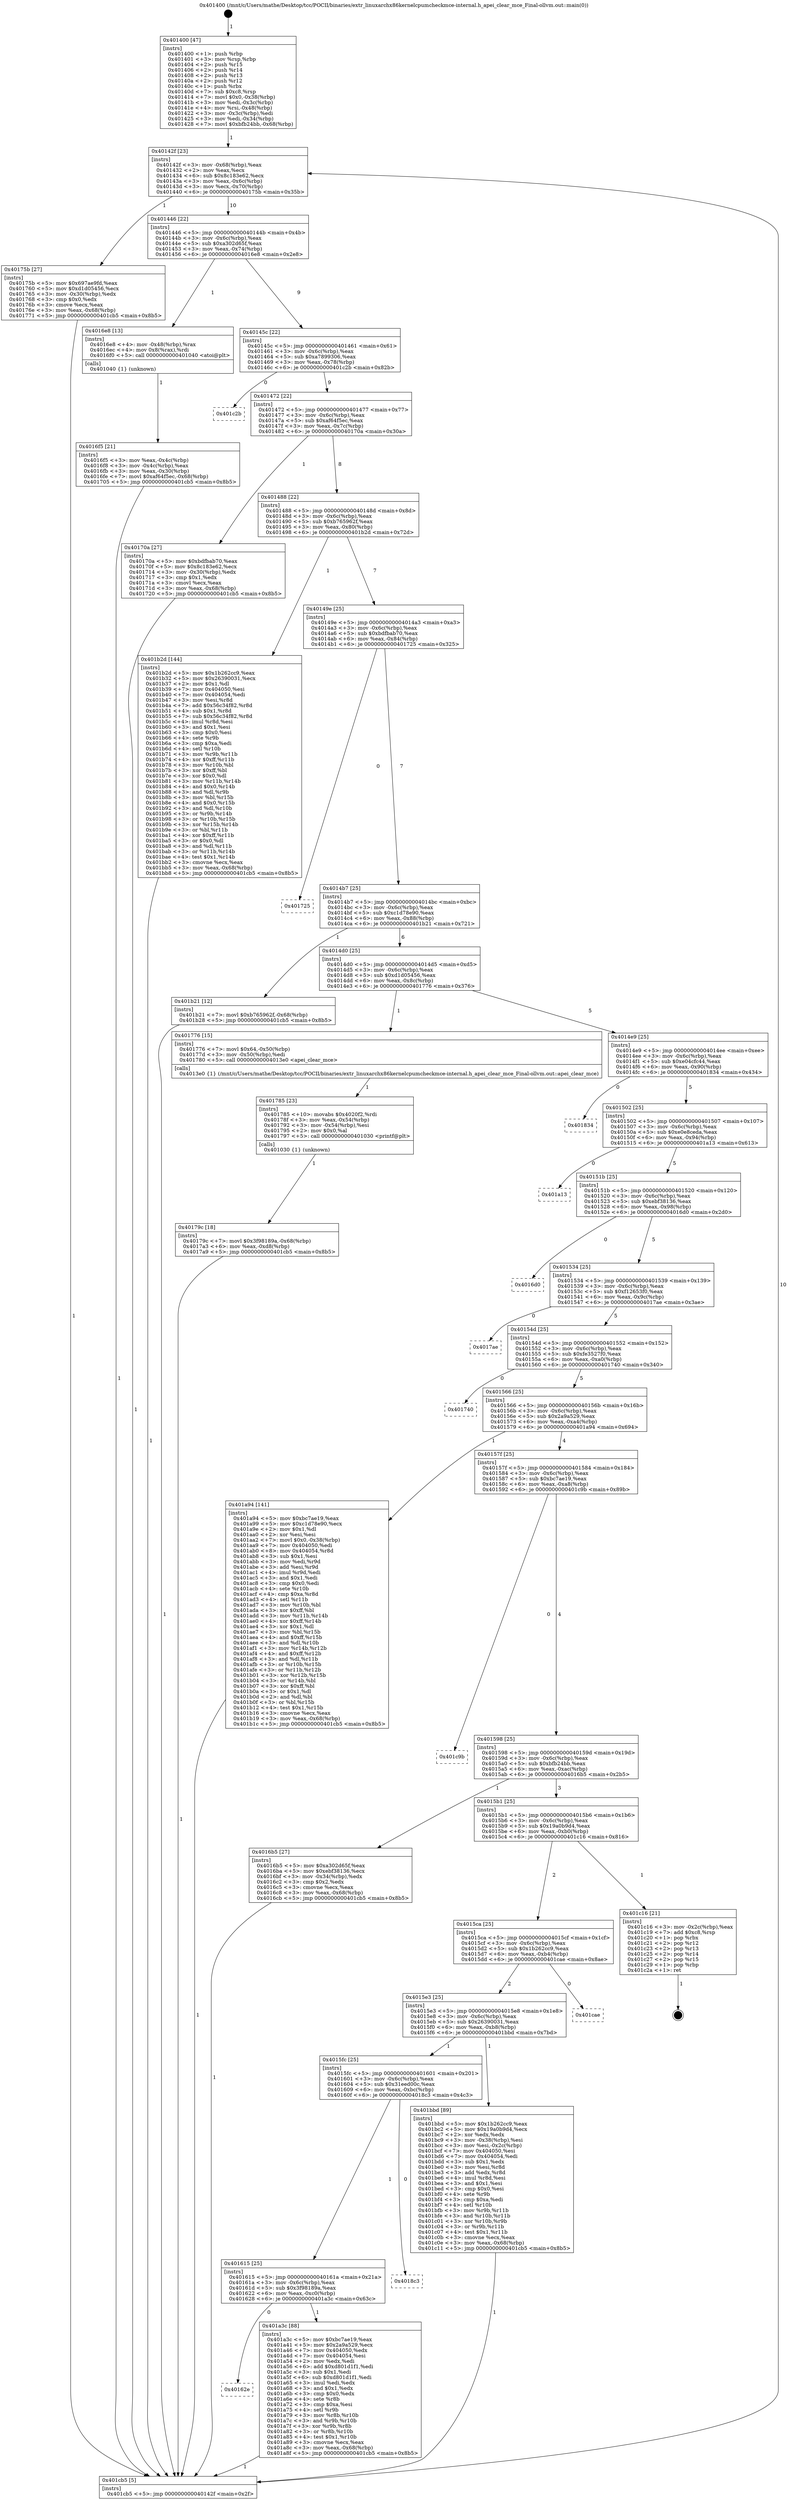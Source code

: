 digraph "0x401400" {
  label = "0x401400 (/mnt/c/Users/mathe/Desktop/tcc/POCII/binaries/extr_linuxarchx86kernelcpumcheckmce-internal.h_apei_clear_mce_Final-ollvm.out::main(0))"
  labelloc = "t"
  node[shape=record]

  Entry [label="",width=0.3,height=0.3,shape=circle,fillcolor=black,style=filled]
  "0x40142f" [label="{
     0x40142f [23]\l
     | [instrs]\l
     &nbsp;&nbsp;0x40142f \<+3\>: mov -0x68(%rbp),%eax\l
     &nbsp;&nbsp;0x401432 \<+2\>: mov %eax,%ecx\l
     &nbsp;&nbsp;0x401434 \<+6\>: sub $0x8c183e62,%ecx\l
     &nbsp;&nbsp;0x40143a \<+3\>: mov %eax,-0x6c(%rbp)\l
     &nbsp;&nbsp;0x40143d \<+3\>: mov %ecx,-0x70(%rbp)\l
     &nbsp;&nbsp;0x401440 \<+6\>: je 000000000040175b \<main+0x35b\>\l
  }"]
  "0x40175b" [label="{
     0x40175b [27]\l
     | [instrs]\l
     &nbsp;&nbsp;0x40175b \<+5\>: mov $0x697ae9fd,%eax\l
     &nbsp;&nbsp;0x401760 \<+5\>: mov $0xd1d05456,%ecx\l
     &nbsp;&nbsp;0x401765 \<+3\>: mov -0x30(%rbp),%edx\l
     &nbsp;&nbsp;0x401768 \<+3\>: cmp $0x0,%edx\l
     &nbsp;&nbsp;0x40176b \<+3\>: cmove %ecx,%eax\l
     &nbsp;&nbsp;0x40176e \<+3\>: mov %eax,-0x68(%rbp)\l
     &nbsp;&nbsp;0x401771 \<+5\>: jmp 0000000000401cb5 \<main+0x8b5\>\l
  }"]
  "0x401446" [label="{
     0x401446 [22]\l
     | [instrs]\l
     &nbsp;&nbsp;0x401446 \<+5\>: jmp 000000000040144b \<main+0x4b\>\l
     &nbsp;&nbsp;0x40144b \<+3\>: mov -0x6c(%rbp),%eax\l
     &nbsp;&nbsp;0x40144e \<+5\>: sub $0xa302d65f,%eax\l
     &nbsp;&nbsp;0x401453 \<+3\>: mov %eax,-0x74(%rbp)\l
     &nbsp;&nbsp;0x401456 \<+6\>: je 00000000004016e8 \<main+0x2e8\>\l
  }"]
  Exit [label="",width=0.3,height=0.3,shape=circle,fillcolor=black,style=filled,peripheries=2]
  "0x4016e8" [label="{
     0x4016e8 [13]\l
     | [instrs]\l
     &nbsp;&nbsp;0x4016e8 \<+4\>: mov -0x48(%rbp),%rax\l
     &nbsp;&nbsp;0x4016ec \<+4\>: mov 0x8(%rax),%rdi\l
     &nbsp;&nbsp;0x4016f0 \<+5\>: call 0000000000401040 \<atoi@plt\>\l
     | [calls]\l
     &nbsp;&nbsp;0x401040 \{1\} (unknown)\l
  }"]
  "0x40145c" [label="{
     0x40145c [22]\l
     | [instrs]\l
     &nbsp;&nbsp;0x40145c \<+5\>: jmp 0000000000401461 \<main+0x61\>\l
     &nbsp;&nbsp;0x401461 \<+3\>: mov -0x6c(%rbp),%eax\l
     &nbsp;&nbsp;0x401464 \<+5\>: sub $0xa7899306,%eax\l
     &nbsp;&nbsp;0x401469 \<+3\>: mov %eax,-0x78(%rbp)\l
     &nbsp;&nbsp;0x40146c \<+6\>: je 0000000000401c2b \<main+0x82b\>\l
  }"]
  "0x40162e" [label="{
     0x40162e\l
  }", style=dashed]
  "0x401c2b" [label="{
     0x401c2b\l
  }", style=dashed]
  "0x401472" [label="{
     0x401472 [22]\l
     | [instrs]\l
     &nbsp;&nbsp;0x401472 \<+5\>: jmp 0000000000401477 \<main+0x77\>\l
     &nbsp;&nbsp;0x401477 \<+3\>: mov -0x6c(%rbp),%eax\l
     &nbsp;&nbsp;0x40147a \<+5\>: sub $0xaf64f5ec,%eax\l
     &nbsp;&nbsp;0x40147f \<+3\>: mov %eax,-0x7c(%rbp)\l
     &nbsp;&nbsp;0x401482 \<+6\>: je 000000000040170a \<main+0x30a\>\l
  }"]
  "0x401a3c" [label="{
     0x401a3c [88]\l
     | [instrs]\l
     &nbsp;&nbsp;0x401a3c \<+5\>: mov $0xbc7ae19,%eax\l
     &nbsp;&nbsp;0x401a41 \<+5\>: mov $0x2a9a529,%ecx\l
     &nbsp;&nbsp;0x401a46 \<+7\>: mov 0x404050,%edx\l
     &nbsp;&nbsp;0x401a4d \<+7\>: mov 0x404054,%esi\l
     &nbsp;&nbsp;0x401a54 \<+2\>: mov %edx,%edi\l
     &nbsp;&nbsp;0x401a56 \<+6\>: add $0xd801d1f1,%edi\l
     &nbsp;&nbsp;0x401a5c \<+3\>: sub $0x1,%edi\l
     &nbsp;&nbsp;0x401a5f \<+6\>: sub $0xd801d1f1,%edi\l
     &nbsp;&nbsp;0x401a65 \<+3\>: imul %edi,%edx\l
     &nbsp;&nbsp;0x401a68 \<+3\>: and $0x1,%edx\l
     &nbsp;&nbsp;0x401a6b \<+3\>: cmp $0x0,%edx\l
     &nbsp;&nbsp;0x401a6e \<+4\>: sete %r8b\l
     &nbsp;&nbsp;0x401a72 \<+3\>: cmp $0xa,%esi\l
     &nbsp;&nbsp;0x401a75 \<+4\>: setl %r9b\l
     &nbsp;&nbsp;0x401a79 \<+3\>: mov %r8b,%r10b\l
     &nbsp;&nbsp;0x401a7c \<+3\>: and %r9b,%r10b\l
     &nbsp;&nbsp;0x401a7f \<+3\>: xor %r9b,%r8b\l
     &nbsp;&nbsp;0x401a82 \<+3\>: or %r8b,%r10b\l
     &nbsp;&nbsp;0x401a85 \<+4\>: test $0x1,%r10b\l
     &nbsp;&nbsp;0x401a89 \<+3\>: cmovne %ecx,%eax\l
     &nbsp;&nbsp;0x401a8c \<+3\>: mov %eax,-0x68(%rbp)\l
     &nbsp;&nbsp;0x401a8f \<+5\>: jmp 0000000000401cb5 \<main+0x8b5\>\l
  }"]
  "0x40170a" [label="{
     0x40170a [27]\l
     | [instrs]\l
     &nbsp;&nbsp;0x40170a \<+5\>: mov $0xbdfbab70,%eax\l
     &nbsp;&nbsp;0x40170f \<+5\>: mov $0x8c183e62,%ecx\l
     &nbsp;&nbsp;0x401714 \<+3\>: mov -0x30(%rbp),%edx\l
     &nbsp;&nbsp;0x401717 \<+3\>: cmp $0x1,%edx\l
     &nbsp;&nbsp;0x40171a \<+3\>: cmovl %ecx,%eax\l
     &nbsp;&nbsp;0x40171d \<+3\>: mov %eax,-0x68(%rbp)\l
     &nbsp;&nbsp;0x401720 \<+5\>: jmp 0000000000401cb5 \<main+0x8b5\>\l
  }"]
  "0x401488" [label="{
     0x401488 [22]\l
     | [instrs]\l
     &nbsp;&nbsp;0x401488 \<+5\>: jmp 000000000040148d \<main+0x8d\>\l
     &nbsp;&nbsp;0x40148d \<+3\>: mov -0x6c(%rbp),%eax\l
     &nbsp;&nbsp;0x401490 \<+5\>: sub $0xb765962f,%eax\l
     &nbsp;&nbsp;0x401495 \<+3\>: mov %eax,-0x80(%rbp)\l
     &nbsp;&nbsp;0x401498 \<+6\>: je 0000000000401b2d \<main+0x72d\>\l
  }"]
  "0x401615" [label="{
     0x401615 [25]\l
     | [instrs]\l
     &nbsp;&nbsp;0x401615 \<+5\>: jmp 000000000040161a \<main+0x21a\>\l
     &nbsp;&nbsp;0x40161a \<+3\>: mov -0x6c(%rbp),%eax\l
     &nbsp;&nbsp;0x40161d \<+5\>: sub $0x3f98189a,%eax\l
     &nbsp;&nbsp;0x401622 \<+6\>: mov %eax,-0xc0(%rbp)\l
     &nbsp;&nbsp;0x401628 \<+6\>: je 0000000000401a3c \<main+0x63c\>\l
  }"]
  "0x401b2d" [label="{
     0x401b2d [144]\l
     | [instrs]\l
     &nbsp;&nbsp;0x401b2d \<+5\>: mov $0x1b262cc9,%eax\l
     &nbsp;&nbsp;0x401b32 \<+5\>: mov $0x26390031,%ecx\l
     &nbsp;&nbsp;0x401b37 \<+2\>: mov $0x1,%dl\l
     &nbsp;&nbsp;0x401b39 \<+7\>: mov 0x404050,%esi\l
     &nbsp;&nbsp;0x401b40 \<+7\>: mov 0x404054,%edi\l
     &nbsp;&nbsp;0x401b47 \<+3\>: mov %esi,%r8d\l
     &nbsp;&nbsp;0x401b4a \<+7\>: add $0x56c34f82,%r8d\l
     &nbsp;&nbsp;0x401b51 \<+4\>: sub $0x1,%r8d\l
     &nbsp;&nbsp;0x401b55 \<+7\>: sub $0x56c34f82,%r8d\l
     &nbsp;&nbsp;0x401b5c \<+4\>: imul %r8d,%esi\l
     &nbsp;&nbsp;0x401b60 \<+3\>: and $0x1,%esi\l
     &nbsp;&nbsp;0x401b63 \<+3\>: cmp $0x0,%esi\l
     &nbsp;&nbsp;0x401b66 \<+4\>: sete %r9b\l
     &nbsp;&nbsp;0x401b6a \<+3\>: cmp $0xa,%edi\l
     &nbsp;&nbsp;0x401b6d \<+4\>: setl %r10b\l
     &nbsp;&nbsp;0x401b71 \<+3\>: mov %r9b,%r11b\l
     &nbsp;&nbsp;0x401b74 \<+4\>: xor $0xff,%r11b\l
     &nbsp;&nbsp;0x401b78 \<+3\>: mov %r10b,%bl\l
     &nbsp;&nbsp;0x401b7b \<+3\>: xor $0xff,%bl\l
     &nbsp;&nbsp;0x401b7e \<+3\>: xor $0x0,%dl\l
     &nbsp;&nbsp;0x401b81 \<+3\>: mov %r11b,%r14b\l
     &nbsp;&nbsp;0x401b84 \<+4\>: and $0x0,%r14b\l
     &nbsp;&nbsp;0x401b88 \<+3\>: and %dl,%r9b\l
     &nbsp;&nbsp;0x401b8b \<+3\>: mov %bl,%r15b\l
     &nbsp;&nbsp;0x401b8e \<+4\>: and $0x0,%r15b\l
     &nbsp;&nbsp;0x401b92 \<+3\>: and %dl,%r10b\l
     &nbsp;&nbsp;0x401b95 \<+3\>: or %r9b,%r14b\l
     &nbsp;&nbsp;0x401b98 \<+3\>: or %r10b,%r15b\l
     &nbsp;&nbsp;0x401b9b \<+3\>: xor %r15b,%r14b\l
     &nbsp;&nbsp;0x401b9e \<+3\>: or %bl,%r11b\l
     &nbsp;&nbsp;0x401ba1 \<+4\>: xor $0xff,%r11b\l
     &nbsp;&nbsp;0x401ba5 \<+3\>: or $0x0,%dl\l
     &nbsp;&nbsp;0x401ba8 \<+3\>: and %dl,%r11b\l
     &nbsp;&nbsp;0x401bab \<+3\>: or %r11b,%r14b\l
     &nbsp;&nbsp;0x401bae \<+4\>: test $0x1,%r14b\l
     &nbsp;&nbsp;0x401bb2 \<+3\>: cmovne %ecx,%eax\l
     &nbsp;&nbsp;0x401bb5 \<+3\>: mov %eax,-0x68(%rbp)\l
     &nbsp;&nbsp;0x401bb8 \<+5\>: jmp 0000000000401cb5 \<main+0x8b5\>\l
  }"]
  "0x40149e" [label="{
     0x40149e [25]\l
     | [instrs]\l
     &nbsp;&nbsp;0x40149e \<+5\>: jmp 00000000004014a3 \<main+0xa3\>\l
     &nbsp;&nbsp;0x4014a3 \<+3\>: mov -0x6c(%rbp),%eax\l
     &nbsp;&nbsp;0x4014a6 \<+5\>: sub $0xbdfbab70,%eax\l
     &nbsp;&nbsp;0x4014ab \<+6\>: mov %eax,-0x84(%rbp)\l
     &nbsp;&nbsp;0x4014b1 \<+6\>: je 0000000000401725 \<main+0x325\>\l
  }"]
  "0x4018c3" [label="{
     0x4018c3\l
  }", style=dashed]
  "0x401725" [label="{
     0x401725\l
  }", style=dashed]
  "0x4014b7" [label="{
     0x4014b7 [25]\l
     | [instrs]\l
     &nbsp;&nbsp;0x4014b7 \<+5\>: jmp 00000000004014bc \<main+0xbc\>\l
     &nbsp;&nbsp;0x4014bc \<+3\>: mov -0x6c(%rbp),%eax\l
     &nbsp;&nbsp;0x4014bf \<+5\>: sub $0xc1d78e90,%eax\l
     &nbsp;&nbsp;0x4014c4 \<+6\>: mov %eax,-0x88(%rbp)\l
     &nbsp;&nbsp;0x4014ca \<+6\>: je 0000000000401b21 \<main+0x721\>\l
  }"]
  "0x4015fc" [label="{
     0x4015fc [25]\l
     | [instrs]\l
     &nbsp;&nbsp;0x4015fc \<+5\>: jmp 0000000000401601 \<main+0x201\>\l
     &nbsp;&nbsp;0x401601 \<+3\>: mov -0x6c(%rbp),%eax\l
     &nbsp;&nbsp;0x401604 \<+5\>: sub $0x31eed00c,%eax\l
     &nbsp;&nbsp;0x401609 \<+6\>: mov %eax,-0xbc(%rbp)\l
     &nbsp;&nbsp;0x40160f \<+6\>: je 00000000004018c3 \<main+0x4c3\>\l
  }"]
  "0x401b21" [label="{
     0x401b21 [12]\l
     | [instrs]\l
     &nbsp;&nbsp;0x401b21 \<+7\>: movl $0xb765962f,-0x68(%rbp)\l
     &nbsp;&nbsp;0x401b28 \<+5\>: jmp 0000000000401cb5 \<main+0x8b5\>\l
  }"]
  "0x4014d0" [label="{
     0x4014d0 [25]\l
     | [instrs]\l
     &nbsp;&nbsp;0x4014d0 \<+5\>: jmp 00000000004014d5 \<main+0xd5\>\l
     &nbsp;&nbsp;0x4014d5 \<+3\>: mov -0x6c(%rbp),%eax\l
     &nbsp;&nbsp;0x4014d8 \<+5\>: sub $0xd1d05456,%eax\l
     &nbsp;&nbsp;0x4014dd \<+6\>: mov %eax,-0x8c(%rbp)\l
     &nbsp;&nbsp;0x4014e3 \<+6\>: je 0000000000401776 \<main+0x376\>\l
  }"]
  "0x401bbd" [label="{
     0x401bbd [89]\l
     | [instrs]\l
     &nbsp;&nbsp;0x401bbd \<+5\>: mov $0x1b262cc9,%eax\l
     &nbsp;&nbsp;0x401bc2 \<+5\>: mov $0x19a0b9d4,%ecx\l
     &nbsp;&nbsp;0x401bc7 \<+2\>: xor %edx,%edx\l
     &nbsp;&nbsp;0x401bc9 \<+3\>: mov -0x38(%rbp),%esi\l
     &nbsp;&nbsp;0x401bcc \<+3\>: mov %esi,-0x2c(%rbp)\l
     &nbsp;&nbsp;0x401bcf \<+7\>: mov 0x404050,%esi\l
     &nbsp;&nbsp;0x401bd6 \<+7\>: mov 0x404054,%edi\l
     &nbsp;&nbsp;0x401bdd \<+3\>: sub $0x1,%edx\l
     &nbsp;&nbsp;0x401be0 \<+3\>: mov %esi,%r8d\l
     &nbsp;&nbsp;0x401be3 \<+3\>: add %edx,%r8d\l
     &nbsp;&nbsp;0x401be6 \<+4\>: imul %r8d,%esi\l
     &nbsp;&nbsp;0x401bea \<+3\>: and $0x1,%esi\l
     &nbsp;&nbsp;0x401bed \<+3\>: cmp $0x0,%esi\l
     &nbsp;&nbsp;0x401bf0 \<+4\>: sete %r9b\l
     &nbsp;&nbsp;0x401bf4 \<+3\>: cmp $0xa,%edi\l
     &nbsp;&nbsp;0x401bf7 \<+4\>: setl %r10b\l
     &nbsp;&nbsp;0x401bfb \<+3\>: mov %r9b,%r11b\l
     &nbsp;&nbsp;0x401bfe \<+3\>: and %r10b,%r11b\l
     &nbsp;&nbsp;0x401c01 \<+3\>: xor %r10b,%r9b\l
     &nbsp;&nbsp;0x401c04 \<+3\>: or %r9b,%r11b\l
     &nbsp;&nbsp;0x401c07 \<+4\>: test $0x1,%r11b\l
     &nbsp;&nbsp;0x401c0b \<+3\>: cmovne %ecx,%eax\l
     &nbsp;&nbsp;0x401c0e \<+3\>: mov %eax,-0x68(%rbp)\l
     &nbsp;&nbsp;0x401c11 \<+5\>: jmp 0000000000401cb5 \<main+0x8b5\>\l
  }"]
  "0x401776" [label="{
     0x401776 [15]\l
     | [instrs]\l
     &nbsp;&nbsp;0x401776 \<+7\>: movl $0x64,-0x50(%rbp)\l
     &nbsp;&nbsp;0x40177d \<+3\>: mov -0x50(%rbp),%edi\l
     &nbsp;&nbsp;0x401780 \<+5\>: call 00000000004013e0 \<apei_clear_mce\>\l
     | [calls]\l
     &nbsp;&nbsp;0x4013e0 \{1\} (/mnt/c/Users/mathe/Desktop/tcc/POCII/binaries/extr_linuxarchx86kernelcpumcheckmce-internal.h_apei_clear_mce_Final-ollvm.out::apei_clear_mce)\l
  }"]
  "0x4014e9" [label="{
     0x4014e9 [25]\l
     | [instrs]\l
     &nbsp;&nbsp;0x4014e9 \<+5\>: jmp 00000000004014ee \<main+0xee\>\l
     &nbsp;&nbsp;0x4014ee \<+3\>: mov -0x6c(%rbp),%eax\l
     &nbsp;&nbsp;0x4014f1 \<+5\>: sub $0xe04cfc44,%eax\l
     &nbsp;&nbsp;0x4014f6 \<+6\>: mov %eax,-0x90(%rbp)\l
     &nbsp;&nbsp;0x4014fc \<+6\>: je 0000000000401834 \<main+0x434\>\l
  }"]
  "0x4015e3" [label="{
     0x4015e3 [25]\l
     | [instrs]\l
     &nbsp;&nbsp;0x4015e3 \<+5\>: jmp 00000000004015e8 \<main+0x1e8\>\l
     &nbsp;&nbsp;0x4015e8 \<+3\>: mov -0x6c(%rbp),%eax\l
     &nbsp;&nbsp;0x4015eb \<+5\>: sub $0x26390031,%eax\l
     &nbsp;&nbsp;0x4015f0 \<+6\>: mov %eax,-0xb8(%rbp)\l
     &nbsp;&nbsp;0x4015f6 \<+6\>: je 0000000000401bbd \<main+0x7bd\>\l
  }"]
  "0x401834" [label="{
     0x401834\l
  }", style=dashed]
  "0x401502" [label="{
     0x401502 [25]\l
     | [instrs]\l
     &nbsp;&nbsp;0x401502 \<+5\>: jmp 0000000000401507 \<main+0x107\>\l
     &nbsp;&nbsp;0x401507 \<+3\>: mov -0x6c(%rbp),%eax\l
     &nbsp;&nbsp;0x40150a \<+5\>: sub $0xe0e8ceda,%eax\l
     &nbsp;&nbsp;0x40150f \<+6\>: mov %eax,-0x94(%rbp)\l
     &nbsp;&nbsp;0x401515 \<+6\>: je 0000000000401a13 \<main+0x613\>\l
  }"]
  "0x401cae" [label="{
     0x401cae\l
  }", style=dashed]
  "0x401a13" [label="{
     0x401a13\l
  }", style=dashed]
  "0x40151b" [label="{
     0x40151b [25]\l
     | [instrs]\l
     &nbsp;&nbsp;0x40151b \<+5\>: jmp 0000000000401520 \<main+0x120\>\l
     &nbsp;&nbsp;0x401520 \<+3\>: mov -0x6c(%rbp),%eax\l
     &nbsp;&nbsp;0x401523 \<+5\>: sub $0xebf38136,%eax\l
     &nbsp;&nbsp;0x401528 \<+6\>: mov %eax,-0x98(%rbp)\l
     &nbsp;&nbsp;0x40152e \<+6\>: je 00000000004016d0 \<main+0x2d0\>\l
  }"]
  "0x4015ca" [label="{
     0x4015ca [25]\l
     | [instrs]\l
     &nbsp;&nbsp;0x4015ca \<+5\>: jmp 00000000004015cf \<main+0x1cf\>\l
     &nbsp;&nbsp;0x4015cf \<+3\>: mov -0x6c(%rbp),%eax\l
     &nbsp;&nbsp;0x4015d2 \<+5\>: sub $0x1b262cc9,%eax\l
     &nbsp;&nbsp;0x4015d7 \<+6\>: mov %eax,-0xb4(%rbp)\l
     &nbsp;&nbsp;0x4015dd \<+6\>: je 0000000000401cae \<main+0x8ae\>\l
  }"]
  "0x4016d0" [label="{
     0x4016d0\l
  }", style=dashed]
  "0x401534" [label="{
     0x401534 [25]\l
     | [instrs]\l
     &nbsp;&nbsp;0x401534 \<+5\>: jmp 0000000000401539 \<main+0x139\>\l
     &nbsp;&nbsp;0x401539 \<+3\>: mov -0x6c(%rbp),%eax\l
     &nbsp;&nbsp;0x40153c \<+5\>: sub $0xf12653f0,%eax\l
     &nbsp;&nbsp;0x401541 \<+6\>: mov %eax,-0x9c(%rbp)\l
     &nbsp;&nbsp;0x401547 \<+6\>: je 00000000004017ae \<main+0x3ae\>\l
  }"]
  "0x401c16" [label="{
     0x401c16 [21]\l
     | [instrs]\l
     &nbsp;&nbsp;0x401c16 \<+3\>: mov -0x2c(%rbp),%eax\l
     &nbsp;&nbsp;0x401c19 \<+7\>: add $0xc8,%rsp\l
     &nbsp;&nbsp;0x401c20 \<+1\>: pop %rbx\l
     &nbsp;&nbsp;0x401c21 \<+2\>: pop %r12\l
     &nbsp;&nbsp;0x401c23 \<+2\>: pop %r13\l
     &nbsp;&nbsp;0x401c25 \<+2\>: pop %r14\l
     &nbsp;&nbsp;0x401c27 \<+2\>: pop %r15\l
     &nbsp;&nbsp;0x401c29 \<+1\>: pop %rbp\l
     &nbsp;&nbsp;0x401c2a \<+1\>: ret\l
  }"]
  "0x4017ae" [label="{
     0x4017ae\l
  }", style=dashed]
  "0x40154d" [label="{
     0x40154d [25]\l
     | [instrs]\l
     &nbsp;&nbsp;0x40154d \<+5\>: jmp 0000000000401552 \<main+0x152\>\l
     &nbsp;&nbsp;0x401552 \<+3\>: mov -0x6c(%rbp),%eax\l
     &nbsp;&nbsp;0x401555 \<+5\>: sub $0xfe3527f0,%eax\l
     &nbsp;&nbsp;0x40155a \<+6\>: mov %eax,-0xa0(%rbp)\l
     &nbsp;&nbsp;0x401560 \<+6\>: je 0000000000401740 \<main+0x340\>\l
  }"]
  "0x40179c" [label="{
     0x40179c [18]\l
     | [instrs]\l
     &nbsp;&nbsp;0x40179c \<+7\>: movl $0x3f98189a,-0x68(%rbp)\l
     &nbsp;&nbsp;0x4017a3 \<+6\>: mov %eax,-0xd8(%rbp)\l
     &nbsp;&nbsp;0x4017a9 \<+5\>: jmp 0000000000401cb5 \<main+0x8b5\>\l
  }"]
  "0x401740" [label="{
     0x401740\l
  }", style=dashed]
  "0x401566" [label="{
     0x401566 [25]\l
     | [instrs]\l
     &nbsp;&nbsp;0x401566 \<+5\>: jmp 000000000040156b \<main+0x16b\>\l
     &nbsp;&nbsp;0x40156b \<+3\>: mov -0x6c(%rbp),%eax\l
     &nbsp;&nbsp;0x40156e \<+5\>: sub $0x2a9a529,%eax\l
     &nbsp;&nbsp;0x401573 \<+6\>: mov %eax,-0xa4(%rbp)\l
     &nbsp;&nbsp;0x401579 \<+6\>: je 0000000000401a94 \<main+0x694\>\l
  }"]
  "0x401785" [label="{
     0x401785 [23]\l
     | [instrs]\l
     &nbsp;&nbsp;0x401785 \<+10\>: movabs $0x4020f2,%rdi\l
     &nbsp;&nbsp;0x40178f \<+3\>: mov %eax,-0x54(%rbp)\l
     &nbsp;&nbsp;0x401792 \<+3\>: mov -0x54(%rbp),%esi\l
     &nbsp;&nbsp;0x401795 \<+2\>: mov $0x0,%al\l
     &nbsp;&nbsp;0x401797 \<+5\>: call 0000000000401030 \<printf@plt\>\l
     | [calls]\l
     &nbsp;&nbsp;0x401030 \{1\} (unknown)\l
  }"]
  "0x401a94" [label="{
     0x401a94 [141]\l
     | [instrs]\l
     &nbsp;&nbsp;0x401a94 \<+5\>: mov $0xbc7ae19,%eax\l
     &nbsp;&nbsp;0x401a99 \<+5\>: mov $0xc1d78e90,%ecx\l
     &nbsp;&nbsp;0x401a9e \<+2\>: mov $0x1,%dl\l
     &nbsp;&nbsp;0x401aa0 \<+2\>: xor %esi,%esi\l
     &nbsp;&nbsp;0x401aa2 \<+7\>: movl $0x0,-0x38(%rbp)\l
     &nbsp;&nbsp;0x401aa9 \<+7\>: mov 0x404050,%edi\l
     &nbsp;&nbsp;0x401ab0 \<+8\>: mov 0x404054,%r8d\l
     &nbsp;&nbsp;0x401ab8 \<+3\>: sub $0x1,%esi\l
     &nbsp;&nbsp;0x401abb \<+3\>: mov %edi,%r9d\l
     &nbsp;&nbsp;0x401abe \<+3\>: add %esi,%r9d\l
     &nbsp;&nbsp;0x401ac1 \<+4\>: imul %r9d,%edi\l
     &nbsp;&nbsp;0x401ac5 \<+3\>: and $0x1,%edi\l
     &nbsp;&nbsp;0x401ac8 \<+3\>: cmp $0x0,%edi\l
     &nbsp;&nbsp;0x401acb \<+4\>: sete %r10b\l
     &nbsp;&nbsp;0x401acf \<+4\>: cmp $0xa,%r8d\l
     &nbsp;&nbsp;0x401ad3 \<+4\>: setl %r11b\l
     &nbsp;&nbsp;0x401ad7 \<+3\>: mov %r10b,%bl\l
     &nbsp;&nbsp;0x401ada \<+3\>: xor $0xff,%bl\l
     &nbsp;&nbsp;0x401add \<+3\>: mov %r11b,%r14b\l
     &nbsp;&nbsp;0x401ae0 \<+4\>: xor $0xff,%r14b\l
     &nbsp;&nbsp;0x401ae4 \<+3\>: xor $0x1,%dl\l
     &nbsp;&nbsp;0x401ae7 \<+3\>: mov %bl,%r15b\l
     &nbsp;&nbsp;0x401aea \<+4\>: and $0xff,%r15b\l
     &nbsp;&nbsp;0x401aee \<+3\>: and %dl,%r10b\l
     &nbsp;&nbsp;0x401af1 \<+3\>: mov %r14b,%r12b\l
     &nbsp;&nbsp;0x401af4 \<+4\>: and $0xff,%r12b\l
     &nbsp;&nbsp;0x401af8 \<+3\>: and %dl,%r11b\l
     &nbsp;&nbsp;0x401afb \<+3\>: or %r10b,%r15b\l
     &nbsp;&nbsp;0x401afe \<+3\>: or %r11b,%r12b\l
     &nbsp;&nbsp;0x401b01 \<+3\>: xor %r12b,%r15b\l
     &nbsp;&nbsp;0x401b04 \<+3\>: or %r14b,%bl\l
     &nbsp;&nbsp;0x401b07 \<+3\>: xor $0xff,%bl\l
     &nbsp;&nbsp;0x401b0a \<+3\>: or $0x1,%dl\l
     &nbsp;&nbsp;0x401b0d \<+2\>: and %dl,%bl\l
     &nbsp;&nbsp;0x401b0f \<+3\>: or %bl,%r15b\l
     &nbsp;&nbsp;0x401b12 \<+4\>: test $0x1,%r15b\l
     &nbsp;&nbsp;0x401b16 \<+3\>: cmovne %ecx,%eax\l
     &nbsp;&nbsp;0x401b19 \<+3\>: mov %eax,-0x68(%rbp)\l
     &nbsp;&nbsp;0x401b1c \<+5\>: jmp 0000000000401cb5 \<main+0x8b5\>\l
  }"]
  "0x40157f" [label="{
     0x40157f [25]\l
     | [instrs]\l
     &nbsp;&nbsp;0x40157f \<+5\>: jmp 0000000000401584 \<main+0x184\>\l
     &nbsp;&nbsp;0x401584 \<+3\>: mov -0x6c(%rbp),%eax\l
     &nbsp;&nbsp;0x401587 \<+5\>: sub $0xbc7ae19,%eax\l
     &nbsp;&nbsp;0x40158c \<+6\>: mov %eax,-0xa8(%rbp)\l
     &nbsp;&nbsp;0x401592 \<+6\>: je 0000000000401c9b \<main+0x89b\>\l
  }"]
  "0x4016f5" [label="{
     0x4016f5 [21]\l
     | [instrs]\l
     &nbsp;&nbsp;0x4016f5 \<+3\>: mov %eax,-0x4c(%rbp)\l
     &nbsp;&nbsp;0x4016f8 \<+3\>: mov -0x4c(%rbp),%eax\l
     &nbsp;&nbsp;0x4016fb \<+3\>: mov %eax,-0x30(%rbp)\l
     &nbsp;&nbsp;0x4016fe \<+7\>: movl $0xaf64f5ec,-0x68(%rbp)\l
     &nbsp;&nbsp;0x401705 \<+5\>: jmp 0000000000401cb5 \<main+0x8b5\>\l
  }"]
  "0x401c9b" [label="{
     0x401c9b\l
  }", style=dashed]
  "0x401598" [label="{
     0x401598 [25]\l
     | [instrs]\l
     &nbsp;&nbsp;0x401598 \<+5\>: jmp 000000000040159d \<main+0x19d\>\l
     &nbsp;&nbsp;0x40159d \<+3\>: mov -0x6c(%rbp),%eax\l
     &nbsp;&nbsp;0x4015a0 \<+5\>: sub $0xbfb24bb,%eax\l
     &nbsp;&nbsp;0x4015a5 \<+6\>: mov %eax,-0xac(%rbp)\l
     &nbsp;&nbsp;0x4015ab \<+6\>: je 00000000004016b5 \<main+0x2b5\>\l
  }"]
  "0x401400" [label="{
     0x401400 [47]\l
     | [instrs]\l
     &nbsp;&nbsp;0x401400 \<+1\>: push %rbp\l
     &nbsp;&nbsp;0x401401 \<+3\>: mov %rsp,%rbp\l
     &nbsp;&nbsp;0x401404 \<+2\>: push %r15\l
     &nbsp;&nbsp;0x401406 \<+2\>: push %r14\l
     &nbsp;&nbsp;0x401408 \<+2\>: push %r13\l
     &nbsp;&nbsp;0x40140a \<+2\>: push %r12\l
     &nbsp;&nbsp;0x40140c \<+1\>: push %rbx\l
     &nbsp;&nbsp;0x40140d \<+7\>: sub $0xc8,%rsp\l
     &nbsp;&nbsp;0x401414 \<+7\>: movl $0x0,-0x38(%rbp)\l
     &nbsp;&nbsp;0x40141b \<+3\>: mov %edi,-0x3c(%rbp)\l
     &nbsp;&nbsp;0x40141e \<+4\>: mov %rsi,-0x48(%rbp)\l
     &nbsp;&nbsp;0x401422 \<+3\>: mov -0x3c(%rbp),%edi\l
     &nbsp;&nbsp;0x401425 \<+3\>: mov %edi,-0x34(%rbp)\l
     &nbsp;&nbsp;0x401428 \<+7\>: movl $0xbfb24bb,-0x68(%rbp)\l
  }"]
  "0x4016b5" [label="{
     0x4016b5 [27]\l
     | [instrs]\l
     &nbsp;&nbsp;0x4016b5 \<+5\>: mov $0xa302d65f,%eax\l
     &nbsp;&nbsp;0x4016ba \<+5\>: mov $0xebf38136,%ecx\l
     &nbsp;&nbsp;0x4016bf \<+3\>: mov -0x34(%rbp),%edx\l
     &nbsp;&nbsp;0x4016c2 \<+3\>: cmp $0x2,%edx\l
     &nbsp;&nbsp;0x4016c5 \<+3\>: cmovne %ecx,%eax\l
     &nbsp;&nbsp;0x4016c8 \<+3\>: mov %eax,-0x68(%rbp)\l
     &nbsp;&nbsp;0x4016cb \<+5\>: jmp 0000000000401cb5 \<main+0x8b5\>\l
  }"]
  "0x4015b1" [label="{
     0x4015b1 [25]\l
     | [instrs]\l
     &nbsp;&nbsp;0x4015b1 \<+5\>: jmp 00000000004015b6 \<main+0x1b6\>\l
     &nbsp;&nbsp;0x4015b6 \<+3\>: mov -0x6c(%rbp),%eax\l
     &nbsp;&nbsp;0x4015b9 \<+5\>: sub $0x19a0b9d4,%eax\l
     &nbsp;&nbsp;0x4015be \<+6\>: mov %eax,-0xb0(%rbp)\l
     &nbsp;&nbsp;0x4015c4 \<+6\>: je 0000000000401c16 \<main+0x816\>\l
  }"]
  "0x401cb5" [label="{
     0x401cb5 [5]\l
     | [instrs]\l
     &nbsp;&nbsp;0x401cb5 \<+5\>: jmp 000000000040142f \<main+0x2f\>\l
  }"]
  Entry -> "0x401400" [label=" 1"]
  "0x40142f" -> "0x40175b" [label=" 1"]
  "0x40142f" -> "0x401446" [label=" 10"]
  "0x401c16" -> Exit [label=" 1"]
  "0x401446" -> "0x4016e8" [label=" 1"]
  "0x401446" -> "0x40145c" [label=" 9"]
  "0x401bbd" -> "0x401cb5" [label=" 1"]
  "0x40145c" -> "0x401c2b" [label=" 0"]
  "0x40145c" -> "0x401472" [label=" 9"]
  "0x401b2d" -> "0x401cb5" [label=" 1"]
  "0x401472" -> "0x40170a" [label=" 1"]
  "0x401472" -> "0x401488" [label=" 8"]
  "0x401b21" -> "0x401cb5" [label=" 1"]
  "0x401488" -> "0x401b2d" [label=" 1"]
  "0x401488" -> "0x40149e" [label=" 7"]
  "0x401a3c" -> "0x401cb5" [label=" 1"]
  "0x40149e" -> "0x401725" [label=" 0"]
  "0x40149e" -> "0x4014b7" [label=" 7"]
  "0x401615" -> "0x40162e" [label=" 0"]
  "0x4014b7" -> "0x401b21" [label=" 1"]
  "0x4014b7" -> "0x4014d0" [label=" 6"]
  "0x401a94" -> "0x401cb5" [label=" 1"]
  "0x4014d0" -> "0x401776" [label=" 1"]
  "0x4014d0" -> "0x4014e9" [label=" 5"]
  "0x4015fc" -> "0x401615" [label=" 1"]
  "0x4014e9" -> "0x401834" [label=" 0"]
  "0x4014e9" -> "0x401502" [label=" 5"]
  "0x401615" -> "0x401a3c" [label=" 1"]
  "0x401502" -> "0x401a13" [label=" 0"]
  "0x401502" -> "0x40151b" [label=" 5"]
  "0x4015e3" -> "0x4015fc" [label=" 1"]
  "0x40151b" -> "0x4016d0" [label=" 0"]
  "0x40151b" -> "0x401534" [label=" 5"]
  "0x4015fc" -> "0x4018c3" [label=" 0"]
  "0x401534" -> "0x4017ae" [label=" 0"]
  "0x401534" -> "0x40154d" [label=" 5"]
  "0x4015ca" -> "0x4015e3" [label=" 2"]
  "0x40154d" -> "0x401740" [label=" 0"]
  "0x40154d" -> "0x401566" [label=" 5"]
  "0x4015e3" -> "0x401bbd" [label=" 1"]
  "0x401566" -> "0x401a94" [label=" 1"]
  "0x401566" -> "0x40157f" [label=" 4"]
  "0x4015b1" -> "0x4015ca" [label=" 2"]
  "0x40157f" -> "0x401c9b" [label=" 0"]
  "0x40157f" -> "0x401598" [label=" 4"]
  "0x4015b1" -> "0x401c16" [label=" 1"]
  "0x401598" -> "0x4016b5" [label=" 1"]
  "0x401598" -> "0x4015b1" [label=" 3"]
  "0x4016b5" -> "0x401cb5" [label=" 1"]
  "0x401400" -> "0x40142f" [label=" 1"]
  "0x401cb5" -> "0x40142f" [label=" 10"]
  "0x4016e8" -> "0x4016f5" [label=" 1"]
  "0x4016f5" -> "0x401cb5" [label=" 1"]
  "0x40170a" -> "0x401cb5" [label=" 1"]
  "0x40175b" -> "0x401cb5" [label=" 1"]
  "0x401776" -> "0x401785" [label=" 1"]
  "0x401785" -> "0x40179c" [label=" 1"]
  "0x40179c" -> "0x401cb5" [label=" 1"]
  "0x4015ca" -> "0x401cae" [label=" 0"]
}
